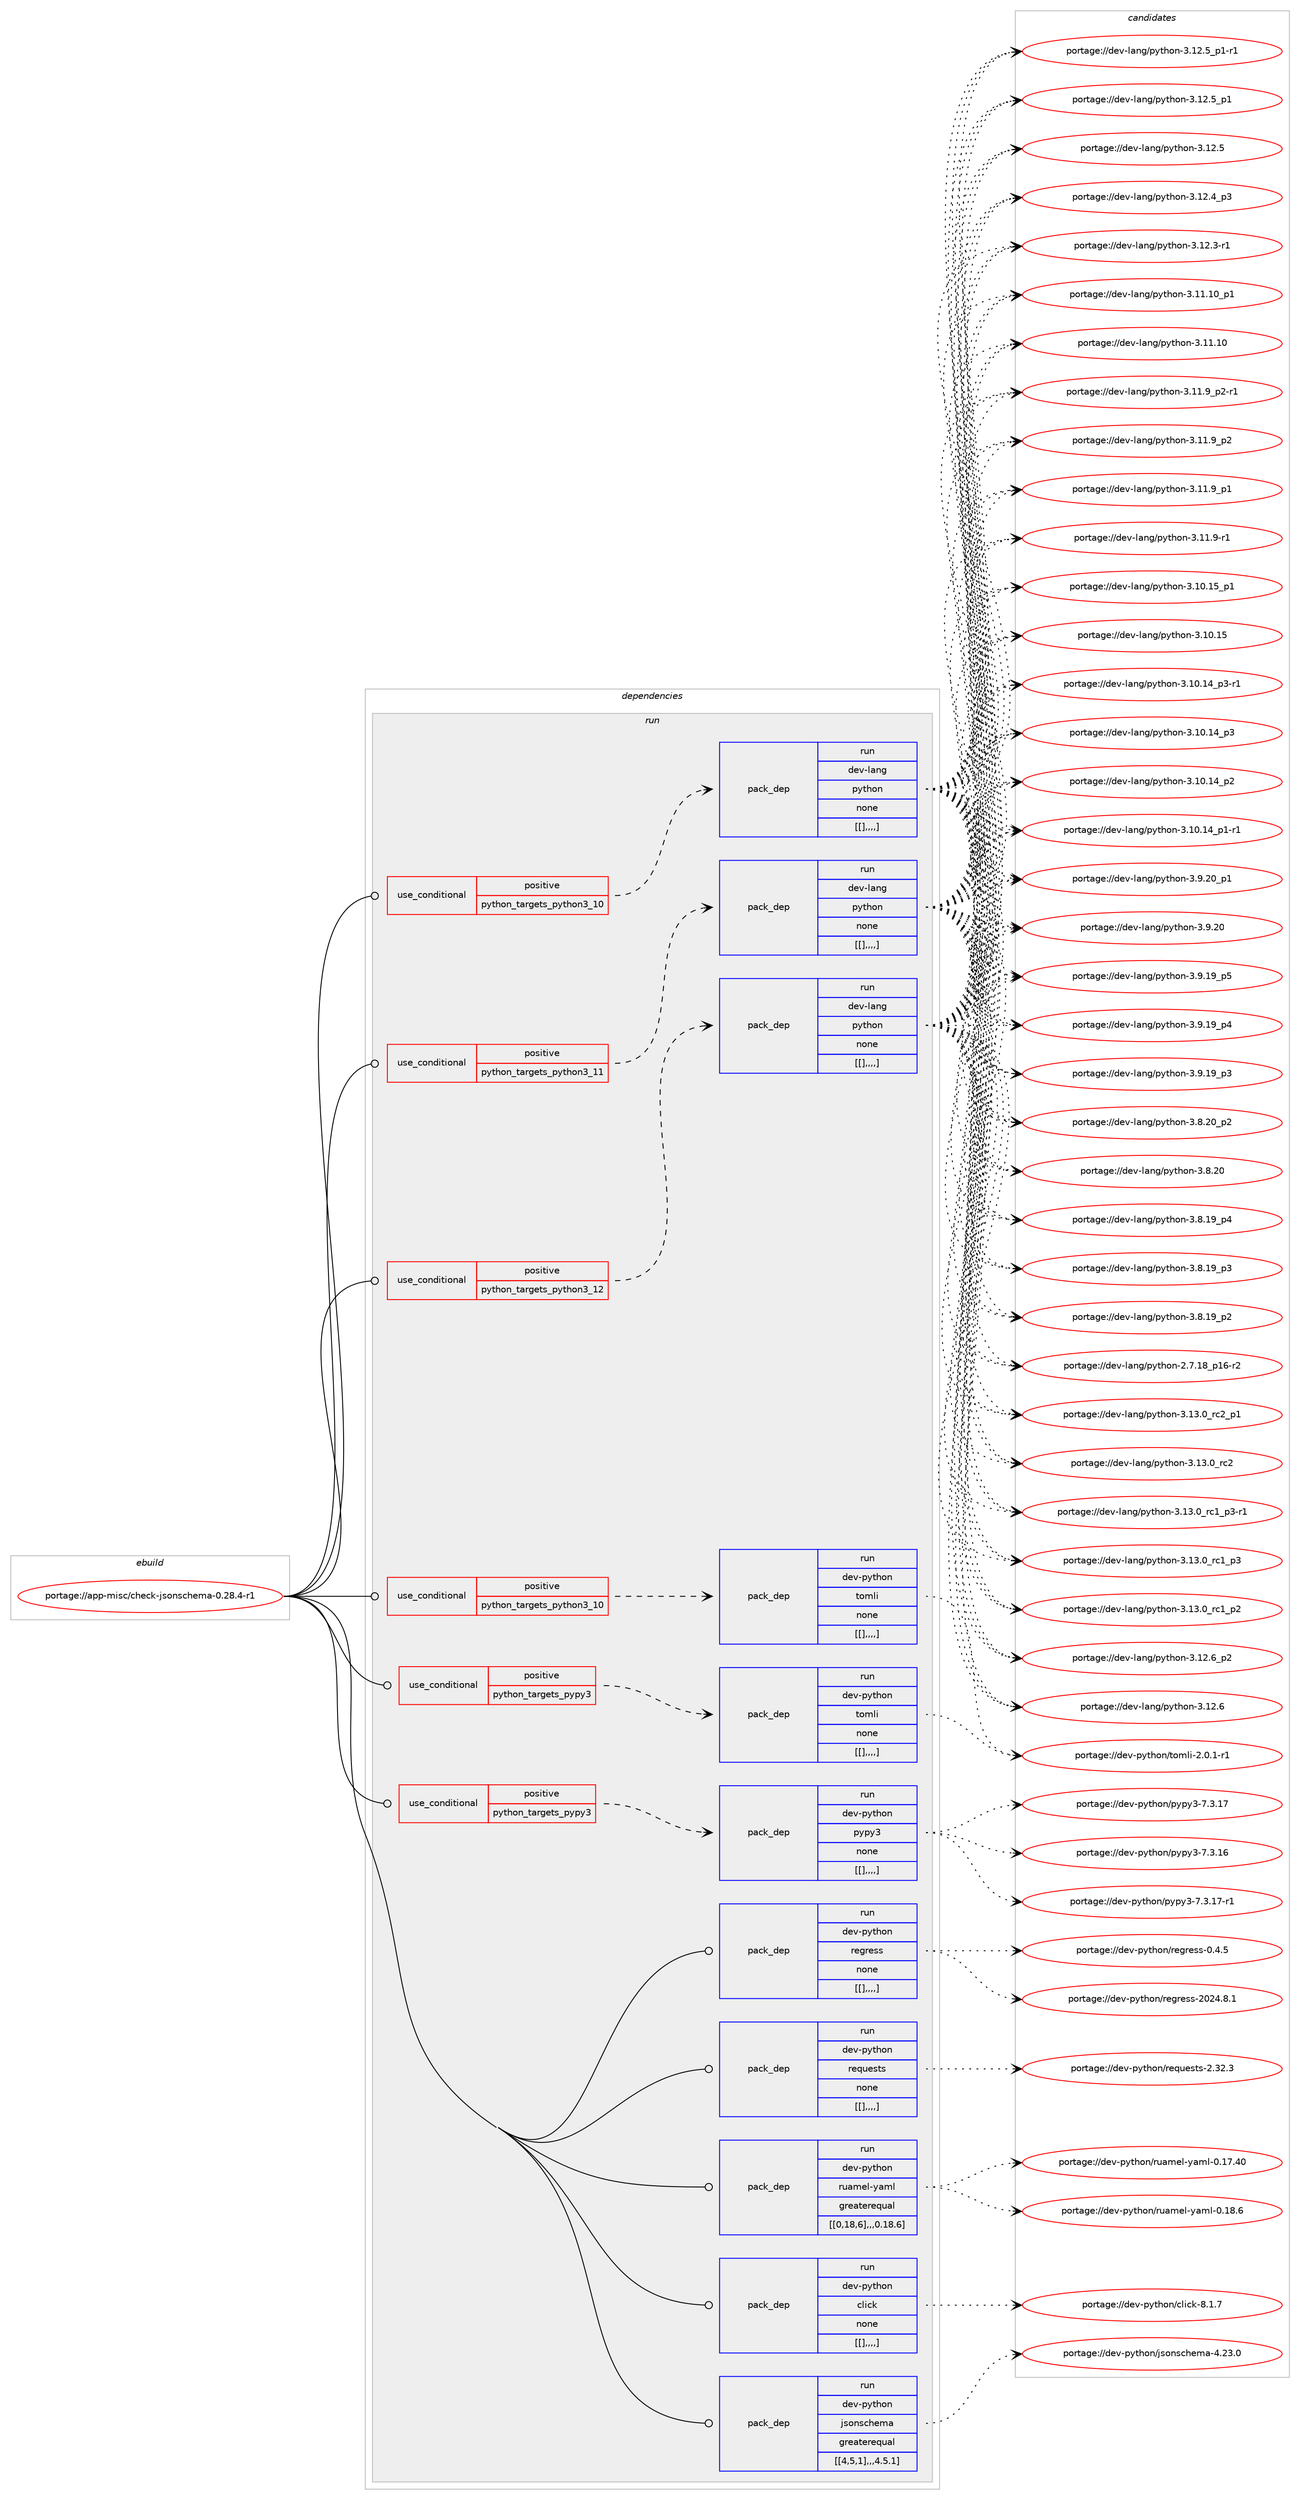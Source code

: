 digraph prolog {

# *************
# Graph options
# *************

newrank=true;
concentrate=true;
compound=true;
graph [rankdir=LR,fontname=Helvetica,fontsize=10,ranksep=1.5];#, ranksep=2.5, nodesep=0.2];
edge  [arrowhead=vee];
node  [fontname=Helvetica,fontsize=10];

# **********
# The ebuild
# **********

subgraph cluster_leftcol {
color=gray;
label=<<i>ebuild</i>>;
id [label="portage://app-misc/check-jsonschema-0.28.4-r1", color=red, width=4, href="../app-misc/check-jsonschema-0.28.4-r1.svg"];
}

# ****************
# The dependencies
# ****************

subgraph cluster_midcol {
color=gray;
label=<<i>dependencies</i>>;
subgraph cluster_compile {
fillcolor="#eeeeee";
style=filled;
label=<<i>compile</i>>;
}
subgraph cluster_compileandrun {
fillcolor="#eeeeee";
style=filled;
label=<<i>compile and run</i>>;
}
subgraph cluster_run {
fillcolor="#eeeeee";
style=filled;
label=<<i>run</i>>;
subgraph cond11997 {
dependency40784 [label=<<TABLE BORDER="0" CELLBORDER="1" CELLSPACING="0" CELLPADDING="4"><TR><TD ROWSPAN="3" CELLPADDING="10">use_conditional</TD></TR><TR><TD>positive</TD></TR><TR><TD>python_targets_pypy3</TD></TR></TABLE>>, shape=none, color=red];
subgraph pack28399 {
dependency40785 [label=<<TABLE BORDER="0" CELLBORDER="1" CELLSPACING="0" CELLPADDING="4" WIDTH="220"><TR><TD ROWSPAN="6" CELLPADDING="30">pack_dep</TD></TR><TR><TD WIDTH="110">run</TD></TR><TR><TD>dev-python</TD></TR><TR><TD>pypy3</TD></TR><TR><TD>none</TD></TR><TR><TD>[[],,,,]</TD></TR></TABLE>>, shape=none, color=blue];
}
dependency40784:e -> dependency40785:w [weight=20,style="dashed",arrowhead="vee"];
}
id:e -> dependency40784:w [weight=20,style="solid",arrowhead="odot"];
subgraph cond11998 {
dependency40786 [label=<<TABLE BORDER="0" CELLBORDER="1" CELLSPACING="0" CELLPADDING="4"><TR><TD ROWSPAN="3" CELLPADDING="10">use_conditional</TD></TR><TR><TD>positive</TD></TR><TR><TD>python_targets_pypy3</TD></TR></TABLE>>, shape=none, color=red];
subgraph pack28400 {
dependency40787 [label=<<TABLE BORDER="0" CELLBORDER="1" CELLSPACING="0" CELLPADDING="4" WIDTH="220"><TR><TD ROWSPAN="6" CELLPADDING="30">pack_dep</TD></TR><TR><TD WIDTH="110">run</TD></TR><TR><TD>dev-python</TD></TR><TR><TD>tomli</TD></TR><TR><TD>none</TD></TR><TR><TD>[[],,,,]</TD></TR></TABLE>>, shape=none, color=blue];
}
dependency40786:e -> dependency40787:w [weight=20,style="dashed",arrowhead="vee"];
}
id:e -> dependency40786:w [weight=20,style="solid",arrowhead="odot"];
subgraph cond11999 {
dependency40788 [label=<<TABLE BORDER="0" CELLBORDER="1" CELLSPACING="0" CELLPADDING="4"><TR><TD ROWSPAN="3" CELLPADDING="10">use_conditional</TD></TR><TR><TD>positive</TD></TR><TR><TD>python_targets_python3_10</TD></TR></TABLE>>, shape=none, color=red];
subgraph pack28401 {
dependency40789 [label=<<TABLE BORDER="0" CELLBORDER="1" CELLSPACING="0" CELLPADDING="4" WIDTH="220"><TR><TD ROWSPAN="6" CELLPADDING="30">pack_dep</TD></TR><TR><TD WIDTH="110">run</TD></TR><TR><TD>dev-lang</TD></TR><TR><TD>python</TD></TR><TR><TD>none</TD></TR><TR><TD>[[],,,,]</TD></TR></TABLE>>, shape=none, color=blue];
}
dependency40788:e -> dependency40789:w [weight=20,style="dashed",arrowhead="vee"];
}
id:e -> dependency40788:w [weight=20,style="solid",arrowhead="odot"];
subgraph cond12000 {
dependency40790 [label=<<TABLE BORDER="0" CELLBORDER="1" CELLSPACING="0" CELLPADDING="4"><TR><TD ROWSPAN="3" CELLPADDING="10">use_conditional</TD></TR><TR><TD>positive</TD></TR><TR><TD>python_targets_python3_10</TD></TR></TABLE>>, shape=none, color=red];
subgraph pack28402 {
dependency40791 [label=<<TABLE BORDER="0" CELLBORDER="1" CELLSPACING="0" CELLPADDING="4" WIDTH="220"><TR><TD ROWSPAN="6" CELLPADDING="30">pack_dep</TD></TR><TR><TD WIDTH="110">run</TD></TR><TR><TD>dev-python</TD></TR><TR><TD>tomli</TD></TR><TR><TD>none</TD></TR><TR><TD>[[],,,,]</TD></TR></TABLE>>, shape=none, color=blue];
}
dependency40790:e -> dependency40791:w [weight=20,style="dashed",arrowhead="vee"];
}
id:e -> dependency40790:w [weight=20,style="solid",arrowhead="odot"];
subgraph cond12001 {
dependency40792 [label=<<TABLE BORDER="0" CELLBORDER="1" CELLSPACING="0" CELLPADDING="4"><TR><TD ROWSPAN="3" CELLPADDING="10">use_conditional</TD></TR><TR><TD>positive</TD></TR><TR><TD>python_targets_python3_11</TD></TR></TABLE>>, shape=none, color=red];
subgraph pack28403 {
dependency40793 [label=<<TABLE BORDER="0" CELLBORDER="1" CELLSPACING="0" CELLPADDING="4" WIDTH="220"><TR><TD ROWSPAN="6" CELLPADDING="30">pack_dep</TD></TR><TR><TD WIDTH="110">run</TD></TR><TR><TD>dev-lang</TD></TR><TR><TD>python</TD></TR><TR><TD>none</TD></TR><TR><TD>[[],,,,]</TD></TR></TABLE>>, shape=none, color=blue];
}
dependency40792:e -> dependency40793:w [weight=20,style="dashed",arrowhead="vee"];
}
id:e -> dependency40792:w [weight=20,style="solid",arrowhead="odot"];
subgraph cond12002 {
dependency40794 [label=<<TABLE BORDER="0" CELLBORDER="1" CELLSPACING="0" CELLPADDING="4"><TR><TD ROWSPAN="3" CELLPADDING="10">use_conditional</TD></TR><TR><TD>positive</TD></TR><TR><TD>python_targets_python3_12</TD></TR></TABLE>>, shape=none, color=red];
subgraph pack28404 {
dependency40795 [label=<<TABLE BORDER="0" CELLBORDER="1" CELLSPACING="0" CELLPADDING="4" WIDTH="220"><TR><TD ROWSPAN="6" CELLPADDING="30">pack_dep</TD></TR><TR><TD WIDTH="110">run</TD></TR><TR><TD>dev-lang</TD></TR><TR><TD>python</TD></TR><TR><TD>none</TD></TR><TR><TD>[[],,,,]</TD></TR></TABLE>>, shape=none, color=blue];
}
dependency40794:e -> dependency40795:w [weight=20,style="dashed",arrowhead="vee"];
}
id:e -> dependency40794:w [weight=20,style="solid",arrowhead="odot"];
subgraph pack28405 {
dependency40796 [label=<<TABLE BORDER="0" CELLBORDER="1" CELLSPACING="0" CELLPADDING="4" WIDTH="220"><TR><TD ROWSPAN="6" CELLPADDING="30">pack_dep</TD></TR><TR><TD WIDTH="110">run</TD></TR><TR><TD>dev-python</TD></TR><TR><TD>click</TD></TR><TR><TD>none</TD></TR><TR><TD>[[],,,,]</TD></TR></TABLE>>, shape=none, color=blue];
}
id:e -> dependency40796:w [weight=20,style="solid",arrowhead="odot"];
subgraph pack28406 {
dependency40797 [label=<<TABLE BORDER="0" CELLBORDER="1" CELLSPACING="0" CELLPADDING="4" WIDTH="220"><TR><TD ROWSPAN="6" CELLPADDING="30">pack_dep</TD></TR><TR><TD WIDTH="110">run</TD></TR><TR><TD>dev-python</TD></TR><TR><TD>jsonschema</TD></TR><TR><TD>greaterequal</TD></TR><TR><TD>[[4,5,1],,,4.5.1]</TD></TR></TABLE>>, shape=none, color=blue];
}
id:e -> dependency40797:w [weight=20,style="solid",arrowhead="odot"];
subgraph pack28407 {
dependency40798 [label=<<TABLE BORDER="0" CELLBORDER="1" CELLSPACING="0" CELLPADDING="4" WIDTH="220"><TR><TD ROWSPAN="6" CELLPADDING="30">pack_dep</TD></TR><TR><TD WIDTH="110">run</TD></TR><TR><TD>dev-python</TD></TR><TR><TD>regress</TD></TR><TR><TD>none</TD></TR><TR><TD>[[],,,,]</TD></TR></TABLE>>, shape=none, color=blue];
}
id:e -> dependency40798:w [weight=20,style="solid",arrowhead="odot"];
subgraph pack28408 {
dependency40799 [label=<<TABLE BORDER="0" CELLBORDER="1" CELLSPACING="0" CELLPADDING="4" WIDTH="220"><TR><TD ROWSPAN="6" CELLPADDING="30">pack_dep</TD></TR><TR><TD WIDTH="110">run</TD></TR><TR><TD>dev-python</TD></TR><TR><TD>requests</TD></TR><TR><TD>none</TD></TR><TR><TD>[[],,,,]</TD></TR></TABLE>>, shape=none, color=blue];
}
id:e -> dependency40799:w [weight=20,style="solid",arrowhead="odot"];
subgraph pack28409 {
dependency40800 [label=<<TABLE BORDER="0" CELLBORDER="1" CELLSPACING="0" CELLPADDING="4" WIDTH="220"><TR><TD ROWSPAN="6" CELLPADDING="30">pack_dep</TD></TR><TR><TD WIDTH="110">run</TD></TR><TR><TD>dev-python</TD></TR><TR><TD>ruamel-yaml</TD></TR><TR><TD>greaterequal</TD></TR><TR><TD>[[0,18,6],,,0.18.6]</TD></TR></TABLE>>, shape=none, color=blue];
}
id:e -> dependency40800:w [weight=20,style="solid",arrowhead="odot"];
}
}

# **************
# The candidates
# **************

subgraph cluster_choices {
rank=same;
color=gray;
label=<<i>candidates</i>>;

subgraph choice28399 {
color=black;
nodesep=1;
choice100101118451121211161041111104711212111212151455546514649554511449 [label="portage://dev-python/pypy3-7.3.17-r1", color=red, width=4,href="../dev-python/pypy3-7.3.17-r1.svg"];
choice10010111845112121116104111110471121211121215145554651464955 [label="portage://dev-python/pypy3-7.3.17", color=red, width=4,href="../dev-python/pypy3-7.3.17.svg"];
choice10010111845112121116104111110471121211121215145554651464954 [label="portage://dev-python/pypy3-7.3.16", color=red, width=4,href="../dev-python/pypy3-7.3.16.svg"];
dependency40785:e -> choice100101118451121211161041111104711212111212151455546514649554511449:w [style=dotted,weight="100"];
dependency40785:e -> choice10010111845112121116104111110471121211121215145554651464955:w [style=dotted,weight="100"];
dependency40785:e -> choice10010111845112121116104111110471121211121215145554651464954:w [style=dotted,weight="100"];
}
subgraph choice28400 {
color=black;
nodesep=1;
choice10010111845112121116104111110471161111091081054550464846494511449 [label="portage://dev-python/tomli-2.0.1-r1", color=red, width=4,href="../dev-python/tomli-2.0.1-r1.svg"];
dependency40787:e -> choice10010111845112121116104111110471161111091081054550464846494511449:w [style=dotted,weight="100"];
}
subgraph choice28401 {
color=black;
nodesep=1;
choice100101118451089711010347112121116104111110455146495146489511499509511249 [label="portage://dev-lang/python-3.13.0_rc2_p1", color=red, width=4,href="../dev-lang/python-3.13.0_rc2_p1.svg"];
choice10010111845108971101034711212111610411111045514649514648951149950 [label="portage://dev-lang/python-3.13.0_rc2", color=red, width=4,href="../dev-lang/python-3.13.0_rc2.svg"];
choice1001011184510897110103471121211161041111104551464951464895114994995112514511449 [label="portage://dev-lang/python-3.13.0_rc1_p3-r1", color=red, width=4,href="../dev-lang/python-3.13.0_rc1_p3-r1.svg"];
choice100101118451089711010347112121116104111110455146495146489511499499511251 [label="portage://dev-lang/python-3.13.0_rc1_p3", color=red, width=4,href="../dev-lang/python-3.13.0_rc1_p3.svg"];
choice100101118451089711010347112121116104111110455146495146489511499499511250 [label="portage://dev-lang/python-3.13.0_rc1_p2", color=red, width=4,href="../dev-lang/python-3.13.0_rc1_p2.svg"];
choice100101118451089711010347112121116104111110455146495046549511250 [label="portage://dev-lang/python-3.12.6_p2", color=red, width=4,href="../dev-lang/python-3.12.6_p2.svg"];
choice10010111845108971101034711212111610411111045514649504654 [label="portage://dev-lang/python-3.12.6", color=red, width=4,href="../dev-lang/python-3.12.6.svg"];
choice1001011184510897110103471121211161041111104551464950465395112494511449 [label="portage://dev-lang/python-3.12.5_p1-r1", color=red, width=4,href="../dev-lang/python-3.12.5_p1-r1.svg"];
choice100101118451089711010347112121116104111110455146495046539511249 [label="portage://dev-lang/python-3.12.5_p1", color=red, width=4,href="../dev-lang/python-3.12.5_p1.svg"];
choice10010111845108971101034711212111610411111045514649504653 [label="portage://dev-lang/python-3.12.5", color=red, width=4,href="../dev-lang/python-3.12.5.svg"];
choice100101118451089711010347112121116104111110455146495046529511251 [label="portage://dev-lang/python-3.12.4_p3", color=red, width=4,href="../dev-lang/python-3.12.4_p3.svg"];
choice100101118451089711010347112121116104111110455146495046514511449 [label="portage://dev-lang/python-3.12.3-r1", color=red, width=4,href="../dev-lang/python-3.12.3-r1.svg"];
choice10010111845108971101034711212111610411111045514649494649489511249 [label="portage://dev-lang/python-3.11.10_p1", color=red, width=4,href="../dev-lang/python-3.11.10_p1.svg"];
choice1001011184510897110103471121211161041111104551464949464948 [label="portage://dev-lang/python-3.11.10", color=red, width=4,href="../dev-lang/python-3.11.10.svg"];
choice1001011184510897110103471121211161041111104551464949465795112504511449 [label="portage://dev-lang/python-3.11.9_p2-r1", color=red, width=4,href="../dev-lang/python-3.11.9_p2-r1.svg"];
choice100101118451089711010347112121116104111110455146494946579511250 [label="portage://dev-lang/python-3.11.9_p2", color=red, width=4,href="../dev-lang/python-3.11.9_p2.svg"];
choice100101118451089711010347112121116104111110455146494946579511249 [label="portage://dev-lang/python-3.11.9_p1", color=red, width=4,href="../dev-lang/python-3.11.9_p1.svg"];
choice100101118451089711010347112121116104111110455146494946574511449 [label="portage://dev-lang/python-3.11.9-r1", color=red, width=4,href="../dev-lang/python-3.11.9-r1.svg"];
choice10010111845108971101034711212111610411111045514649484649539511249 [label="portage://dev-lang/python-3.10.15_p1", color=red, width=4,href="../dev-lang/python-3.10.15_p1.svg"];
choice1001011184510897110103471121211161041111104551464948464953 [label="portage://dev-lang/python-3.10.15", color=red, width=4,href="../dev-lang/python-3.10.15.svg"];
choice100101118451089711010347112121116104111110455146494846495295112514511449 [label="portage://dev-lang/python-3.10.14_p3-r1", color=red, width=4,href="../dev-lang/python-3.10.14_p3-r1.svg"];
choice10010111845108971101034711212111610411111045514649484649529511251 [label="portage://dev-lang/python-3.10.14_p3", color=red, width=4,href="../dev-lang/python-3.10.14_p3.svg"];
choice10010111845108971101034711212111610411111045514649484649529511250 [label="portage://dev-lang/python-3.10.14_p2", color=red, width=4,href="../dev-lang/python-3.10.14_p2.svg"];
choice100101118451089711010347112121116104111110455146494846495295112494511449 [label="portage://dev-lang/python-3.10.14_p1-r1", color=red, width=4,href="../dev-lang/python-3.10.14_p1-r1.svg"];
choice100101118451089711010347112121116104111110455146574650489511249 [label="portage://dev-lang/python-3.9.20_p1", color=red, width=4,href="../dev-lang/python-3.9.20_p1.svg"];
choice10010111845108971101034711212111610411111045514657465048 [label="portage://dev-lang/python-3.9.20", color=red, width=4,href="../dev-lang/python-3.9.20.svg"];
choice100101118451089711010347112121116104111110455146574649579511253 [label="portage://dev-lang/python-3.9.19_p5", color=red, width=4,href="../dev-lang/python-3.9.19_p5.svg"];
choice100101118451089711010347112121116104111110455146574649579511252 [label="portage://dev-lang/python-3.9.19_p4", color=red, width=4,href="../dev-lang/python-3.9.19_p4.svg"];
choice100101118451089711010347112121116104111110455146574649579511251 [label="portage://dev-lang/python-3.9.19_p3", color=red, width=4,href="../dev-lang/python-3.9.19_p3.svg"];
choice100101118451089711010347112121116104111110455146564650489511250 [label="portage://dev-lang/python-3.8.20_p2", color=red, width=4,href="../dev-lang/python-3.8.20_p2.svg"];
choice10010111845108971101034711212111610411111045514656465048 [label="portage://dev-lang/python-3.8.20", color=red, width=4,href="../dev-lang/python-3.8.20.svg"];
choice100101118451089711010347112121116104111110455146564649579511252 [label="portage://dev-lang/python-3.8.19_p4", color=red, width=4,href="../dev-lang/python-3.8.19_p4.svg"];
choice100101118451089711010347112121116104111110455146564649579511251 [label="portage://dev-lang/python-3.8.19_p3", color=red, width=4,href="../dev-lang/python-3.8.19_p3.svg"];
choice100101118451089711010347112121116104111110455146564649579511250 [label="portage://dev-lang/python-3.8.19_p2", color=red, width=4,href="../dev-lang/python-3.8.19_p2.svg"];
choice100101118451089711010347112121116104111110455046554649569511249544511450 [label="portage://dev-lang/python-2.7.18_p16-r2", color=red, width=4,href="../dev-lang/python-2.7.18_p16-r2.svg"];
dependency40789:e -> choice100101118451089711010347112121116104111110455146495146489511499509511249:w [style=dotted,weight="100"];
dependency40789:e -> choice10010111845108971101034711212111610411111045514649514648951149950:w [style=dotted,weight="100"];
dependency40789:e -> choice1001011184510897110103471121211161041111104551464951464895114994995112514511449:w [style=dotted,weight="100"];
dependency40789:e -> choice100101118451089711010347112121116104111110455146495146489511499499511251:w [style=dotted,weight="100"];
dependency40789:e -> choice100101118451089711010347112121116104111110455146495146489511499499511250:w [style=dotted,weight="100"];
dependency40789:e -> choice100101118451089711010347112121116104111110455146495046549511250:w [style=dotted,weight="100"];
dependency40789:e -> choice10010111845108971101034711212111610411111045514649504654:w [style=dotted,weight="100"];
dependency40789:e -> choice1001011184510897110103471121211161041111104551464950465395112494511449:w [style=dotted,weight="100"];
dependency40789:e -> choice100101118451089711010347112121116104111110455146495046539511249:w [style=dotted,weight="100"];
dependency40789:e -> choice10010111845108971101034711212111610411111045514649504653:w [style=dotted,weight="100"];
dependency40789:e -> choice100101118451089711010347112121116104111110455146495046529511251:w [style=dotted,weight="100"];
dependency40789:e -> choice100101118451089711010347112121116104111110455146495046514511449:w [style=dotted,weight="100"];
dependency40789:e -> choice10010111845108971101034711212111610411111045514649494649489511249:w [style=dotted,weight="100"];
dependency40789:e -> choice1001011184510897110103471121211161041111104551464949464948:w [style=dotted,weight="100"];
dependency40789:e -> choice1001011184510897110103471121211161041111104551464949465795112504511449:w [style=dotted,weight="100"];
dependency40789:e -> choice100101118451089711010347112121116104111110455146494946579511250:w [style=dotted,weight="100"];
dependency40789:e -> choice100101118451089711010347112121116104111110455146494946579511249:w [style=dotted,weight="100"];
dependency40789:e -> choice100101118451089711010347112121116104111110455146494946574511449:w [style=dotted,weight="100"];
dependency40789:e -> choice10010111845108971101034711212111610411111045514649484649539511249:w [style=dotted,weight="100"];
dependency40789:e -> choice1001011184510897110103471121211161041111104551464948464953:w [style=dotted,weight="100"];
dependency40789:e -> choice100101118451089711010347112121116104111110455146494846495295112514511449:w [style=dotted,weight="100"];
dependency40789:e -> choice10010111845108971101034711212111610411111045514649484649529511251:w [style=dotted,weight="100"];
dependency40789:e -> choice10010111845108971101034711212111610411111045514649484649529511250:w [style=dotted,weight="100"];
dependency40789:e -> choice100101118451089711010347112121116104111110455146494846495295112494511449:w [style=dotted,weight="100"];
dependency40789:e -> choice100101118451089711010347112121116104111110455146574650489511249:w [style=dotted,weight="100"];
dependency40789:e -> choice10010111845108971101034711212111610411111045514657465048:w [style=dotted,weight="100"];
dependency40789:e -> choice100101118451089711010347112121116104111110455146574649579511253:w [style=dotted,weight="100"];
dependency40789:e -> choice100101118451089711010347112121116104111110455146574649579511252:w [style=dotted,weight="100"];
dependency40789:e -> choice100101118451089711010347112121116104111110455146574649579511251:w [style=dotted,weight="100"];
dependency40789:e -> choice100101118451089711010347112121116104111110455146564650489511250:w [style=dotted,weight="100"];
dependency40789:e -> choice10010111845108971101034711212111610411111045514656465048:w [style=dotted,weight="100"];
dependency40789:e -> choice100101118451089711010347112121116104111110455146564649579511252:w [style=dotted,weight="100"];
dependency40789:e -> choice100101118451089711010347112121116104111110455146564649579511251:w [style=dotted,weight="100"];
dependency40789:e -> choice100101118451089711010347112121116104111110455146564649579511250:w [style=dotted,weight="100"];
dependency40789:e -> choice100101118451089711010347112121116104111110455046554649569511249544511450:w [style=dotted,weight="100"];
}
subgraph choice28402 {
color=black;
nodesep=1;
choice10010111845112121116104111110471161111091081054550464846494511449 [label="portage://dev-python/tomli-2.0.1-r1", color=red, width=4,href="../dev-python/tomli-2.0.1-r1.svg"];
dependency40791:e -> choice10010111845112121116104111110471161111091081054550464846494511449:w [style=dotted,weight="100"];
}
subgraph choice28403 {
color=black;
nodesep=1;
choice100101118451089711010347112121116104111110455146495146489511499509511249 [label="portage://dev-lang/python-3.13.0_rc2_p1", color=red, width=4,href="../dev-lang/python-3.13.0_rc2_p1.svg"];
choice10010111845108971101034711212111610411111045514649514648951149950 [label="portage://dev-lang/python-3.13.0_rc2", color=red, width=4,href="../dev-lang/python-3.13.0_rc2.svg"];
choice1001011184510897110103471121211161041111104551464951464895114994995112514511449 [label="portage://dev-lang/python-3.13.0_rc1_p3-r1", color=red, width=4,href="../dev-lang/python-3.13.0_rc1_p3-r1.svg"];
choice100101118451089711010347112121116104111110455146495146489511499499511251 [label="portage://dev-lang/python-3.13.0_rc1_p3", color=red, width=4,href="../dev-lang/python-3.13.0_rc1_p3.svg"];
choice100101118451089711010347112121116104111110455146495146489511499499511250 [label="portage://dev-lang/python-3.13.0_rc1_p2", color=red, width=4,href="../dev-lang/python-3.13.0_rc1_p2.svg"];
choice100101118451089711010347112121116104111110455146495046549511250 [label="portage://dev-lang/python-3.12.6_p2", color=red, width=4,href="../dev-lang/python-3.12.6_p2.svg"];
choice10010111845108971101034711212111610411111045514649504654 [label="portage://dev-lang/python-3.12.6", color=red, width=4,href="../dev-lang/python-3.12.6.svg"];
choice1001011184510897110103471121211161041111104551464950465395112494511449 [label="portage://dev-lang/python-3.12.5_p1-r1", color=red, width=4,href="../dev-lang/python-3.12.5_p1-r1.svg"];
choice100101118451089711010347112121116104111110455146495046539511249 [label="portage://dev-lang/python-3.12.5_p1", color=red, width=4,href="../dev-lang/python-3.12.5_p1.svg"];
choice10010111845108971101034711212111610411111045514649504653 [label="portage://dev-lang/python-3.12.5", color=red, width=4,href="../dev-lang/python-3.12.5.svg"];
choice100101118451089711010347112121116104111110455146495046529511251 [label="portage://dev-lang/python-3.12.4_p3", color=red, width=4,href="../dev-lang/python-3.12.4_p3.svg"];
choice100101118451089711010347112121116104111110455146495046514511449 [label="portage://dev-lang/python-3.12.3-r1", color=red, width=4,href="../dev-lang/python-3.12.3-r1.svg"];
choice10010111845108971101034711212111610411111045514649494649489511249 [label="portage://dev-lang/python-3.11.10_p1", color=red, width=4,href="../dev-lang/python-3.11.10_p1.svg"];
choice1001011184510897110103471121211161041111104551464949464948 [label="portage://dev-lang/python-3.11.10", color=red, width=4,href="../dev-lang/python-3.11.10.svg"];
choice1001011184510897110103471121211161041111104551464949465795112504511449 [label="portage://dev-lang/python-3.11.9_p2-r1", color=red, width=4,href="../dev-lang/python-3.11.9_p2-r1.svg"];
choice100101118451089711010347112121116104111110455146494946579511250 [label="portage://dev-lang/python-3.11.9_p2", color=red, width=4,href="../dev-lang/python-3.11.9_p2.svg"];
choice100101118451089711010347112121116104111110455146494946579511249 [label="portage://dev-lang/python-3.11.9_p1", color=red, width=4,href="../dev-lang/python-3.11.9_p1.svg"];
choice100101118451089711010347112121116104111110455146494946574511449 [label="portage://dev-lang/python-3.11.9-r1", color=red, width=4,href="../dev-lang/python-3.11.9-r1.svg"];
choice10010111845108971101034711212111610411111045514649484649539511249 [label="portage://dev-lang/python-3.10.15_p1", color=red, width=4,href="../dev-lang/python-3.10.15_p1.svg"];
choice1001011184510897110103471121211161041111104551464948464953 [label="portage://dev-lang/python-3.10.15", color=red, width=4,href="../dev-lang/python-3.10.15.svg"];
choice100101118451089711010347112121116104111110455146494846495295112514511449 [label="portage://dev-lang/python-3.10.14_p3-r1", color=red, width=4,href="../dev-lang/python-3.10.14_p3-r1.svg"];
choice10010111845108971101034711212111610411111045514649484649529511251 [label="portage://dev-lang/python-3.10.14_p3", color=red, width=4,href="../dev-lang/python-3.10.14_p3.svg"];
choice10010111845108971101034711212111610411111045514649484649529511250 [label="portage://dev-lang/python-3.10.14_p2", color=red, width=4,href="../dev-lang/python-3.10.14_p2.svg"];
choice100101118451089711010347112121116104111110455146494846495295112494511449 [label="portage://dev-lang/python-3.10.14_p1-r1", color=red, width=4,href="../dev-lang/python-3.10.14_p1-r1.svg"];
choice100101118451089711010347112121116104111110455146574650489511249 [label="portage://dev-lang/python-3.9.20_p1", color=red, width=4,href="../dev-lang/python-3.9.20_p1.svg"];
choice10010111845108971101034711212111610411111045514657465048 [label="portage://dev-lang/python-3.9.20", color=red, width=4,href="../dev-lang/python-3.9.20.svg"];
choice100101118451089711010347112121116104111110455146574649579511253 [label="portage://dev-lang/python-3.9.19_p5", color=red, width=4,href="../dev-lang/python-3.9.19_p5.svg"];
choice100101118451089711010347112121116104111110455146574649579511252 [label="portage://dev-lang/python-3.9.19_p4", color=red, width=4,href="../dev-lang/python-3.9.19_p4.svg"];
choice100101118451089711010347112121116104111110455146574649579511251 [label="portage://dev-lang/python-3.9.19_p3", color=red, width=4,href="../dev-lang/python-3.9.19_p3.svg"];
choice100101118451089711010347112121116104111110455146564650489511250 [label="portage://dev-lang/python-3.8.20_p2", color=red, width=4,href="../dev-lang/python-3.8.20_p2.svg"];
choice10010111845108971101034711212111610411111045514656465048 [label="portage://dev-lang/python-3.8.20", color=red, width=4,href="../dev-lang/python-3.8.20.svg"];
choice100101118451089711010347112121116104111110455146564649579511252 [label="portage://dev-lang/python-3.8.19_p4", color=red, width=4,href="../dev-lang/python-3.8.19_p4.svg"];
choice100101118451089711010347112121116104111110455146564649579511251 [label="portage://dev-lang/python-3.8.19_p3", color=red, width=4,href="../dev-lang/python-3.8.19_p3.svg"];
choice100101118451089711010347112121116104111110455146564649579511250 [label="portage://dev-lang/python-3.8.19_p2", color=red, width=4,href="../dev-lang/python-3.8.19_p2.svg"];
choice100101118451089711010347112121116104111110455046554649569511249544511450 [label="portage://dev-lang/python-2.7.18_p16-r2", color=red, width=4,href="../dev-lang/python-2.7.18_p16-r2.svg"];
dependency40793:e -> choice100101118451089711010347112121116104111110455146495146489511499509511249:w [style=dotted,weight="100"];
dependency40793:e -> choice10010111845108971101034711212111610411111045514649514648951149950:w [style=dotted,weight="100"];
dependency40793:e -> choice1001011184510897110103471121211161041111104551464951464895114994995112514511449:w [style=dotted,weight="100"];
dependency40793:e -> choice100101118451089711010347112121116104111110455146495146489511499499511251:w [style=dotted,weight="100"];
dependency40793:e -> choice100101118451089711010347112121116104111110455146495146489511499499511250:w [style=dotted,weight="100"];
dependency40793:e -> choice100101118451089711010347112121116104111110455146495046549511250:w [style=dotted,weight="100"];
dependency40793:e -> choice10010111845108971101034711212111610411111045514649504654:w [style=dotted,weight="100"];
dependency40793:e -> choice1001011184510897110103471121211161041111104551464950465395112494511449:w [style=dotted,weight="100"];
dependency40793:e -> choice100101118451089711010347112121116104111110455146495046539511249:w [style=dotted,weight="100"];
dependency40793:e -> choice10010111845108971101034711212111610411111045514649504653:w [style=dotted,weight="100"];
dependency40793:e -> choice100101118451089711010347112121116104111110455146495046529511251:w [style=dotted,weight="100"];
dependency40793:e -> choice100101118451089711010347112121116104111110455146495046514511449:w [style=dotted,weight="100"];
dependency40793:e -> choice10010111845108971101034711212111610411111045514649494649489511249:w [style=dotted,weight="100"];
dependency40793:e -> choice1001011184510897110103471121211161041111104551464949464948:w [style=dotted,weight="100"];
dependency40793:e -> choice1001011184510897110103471121211161041111104551464949465795112504511449:w [style=dotted,weight="100"];
dependency40793:e -> choice100101118451089711010347112121116104111110455146494946579511250:w [style=dotted,weight="100"];
dependency40793:e -> choice100101118451089711010347112121116104111110455146494946579511249:w [style=dotted,weight="100"];
dependency40793:e -> choice100101118451089711010347112121116104111110455146494946574511449:w [style=dotted,weight="100"];
dependency40793:e -> choice10010111845108971101034711212111610411111045514649484649539511249:w [style=dotted,weight="100"];
dependency40793:e -> choice1001011184510897110103471121211161041111104551464948464953:w [style=dotted,weight="100"];
dependency40793:e -> choice100101118451089711010347112121116104111110455146494846495295112514511449:w [style=dotted,weight="100"];
dependency40793:e -> choice10010111845108971101034711212111610411111045514649484649529511251:w [style=dotted,weight="100"];
dependency40793:e -> choice10010111845108971101034711212111610411111045514649484649529511250:w [style=dotted,weight="100"];
dependency40793:e -> choice100101118451089711010347112121116104111110455146494846495295112494511449:w [style=dotted,weight="100"];
dependency40793:e -> choice100101118451089711010347112121116104111110455146574650489511249:w [style=dotted,weight="100"];
dependency40793:e -> choice10010111845108971101034711212111610411111045514657465048:w [style=dotted,weight="100"];
dependency40793:e -> choice100101118451089711010347112121116104111110455146574649579511253:w [style=dotted,weight="100"];
dependency40793:e -> choice100101118451089711010347112121116104111110455146574649579511252:w [style=dotted,weight="100"];
dependency40793:e -> choice100101118451089711010347112121116104111110455146574649579511251:w [style=dotted,weight="100"];
dependency40793:e -> choice100101118451089711010347112121116104111110455146564650489511250:w [style=dotted,weight="100"];
dependency40793:e -> choice10010111845108971101034711212111610411111045514656465048:w [style=dotted,weight="100"];
dependency40793:e -> choice100101118451089711010347112121116104111110455146564649579511252:w [style=dotted,weight="100"];
dependency40793:e -> choice100101118451089711010347112121116104111110455146564649579511251:w [style=dotted,weight="100"];
dependency40793:e -> choice100101118451089711010347112121116104111110455146564649579511250:w [style=dotted,weight="100"];
dependency40793:e -> choice100101118451089711010347112121116104111110455046554649569511249544511450:w [style=dotted,weight="100"];
}
subgraph choice28404 {
color=black;
nodesep=1;
choice100101118451089711010347112121116104111110455146495146489511499509511249 [label="portage://dev-lang/python-3.13.0_rc2_p1", color=red, width=4,href="../dev-lang/python-3.13.0_rc2_p1.svg"];
choice10010111845108971101034711212111610411111045514649514648951149950 [label="portage://dev-lang/python-3.13.0_rc2", color=red, width=4,href="../dev-lang/python-3.13.0_rc2.svg"];
choice1001011184510897110103471121211161041111104551464951464895114994995112514511449 [label="portage://dev-lang/python-3.13.0_rc1_p3-r1", color=red, width=4,href="../dev-lang/python-3.13.0_rc1_p3-r1.svg"];
choice100101118451089711010347112121116104111110455146495146489511499499511251 [label="portage://dev-lang/python-3.13.0_rc1_p3", color=red, width=4,href="../dev-lang/python-3.13.0_rc1_p3.svg"];
choice100101118451089711010347112121116104111110455146495146489511499499511250 [label="portage://dev-lang/python-3.13.0_rc1_p2", color=red, width=4,href="../dev-lang/python-3.13.0_rc1_p2.svg"];
choice100101118451089711010347112121116104111110455146495046549511250 [label="portage://dev-lang/python-3.12.6_p2", color=red, width=4,href="../dev-lang/python-3.12.6_p2.svg"];
choice10010111845108971101034711212111610411111045514649504654 [label="portage://dev-lang/python-3.12.6", color=red, width=4,href="../dev-lang/python-3.12.6.svg"];
choice1001011184510897110103471121211161041111104551464950465395112494511449 [label="portage://dev-lang/python-3.12.5_p1-r1", color=red, width=4,href="../dev-lang/python-3.12.5_p1-r1.svg"];
choice100101118451089711010347112121116104111110455146495046539511249 [label="portage://dev-lang/python-3.12.5_p1", color=red, width=4,href="../dev-lang/python-3.12.5_p1.svg"];
choice10010111845108971101034711212111610411111045514649504653 [label="portage://dev-lang/python-3.12.5", color=red, width=4,href="../dev-lang/python-3.12.5.svg"];
choice100101118451089711010347112121116104111110455146495046529511251 [label="portage://dev-lang/python-3.12.4_p3", color=red, width=4,href="../dev-lang/python-3.12.4_p3.svg"];
choice100101118451089711010347112121116104111110455146495046514511449 [label="portage://dev-lang/python-3.12.3-r1", color=red, width=4,href="../dev-lang/python-3.12.3-r1.svg"];
choice10010111845108971101034711212111610411111045514649494649489511249 [label="portage://dev-lang/python-3.11.10_p1", color=red, width=4,href="../dev-lang/python-3.11.10_p1.svg"];
choice1001011184510897110103471121211161041111104551464949464948 [label="portage://dev-lang/python-3.11.10", color=red, width=4,href="../dev-lang/python-3.11.10.svg"];
choice1001011184510897110103471121211161041111104551464949465795112504511449 [label="portage://dev-lang/python-3.11.9_p2-r1", color=red, width=4,href="../dev-lang/python-3.11.9_p2-r1.svg"];
choice100101118451089711010347112121116104111110455146494946579511250 [label="portage://dev-lang/python-3.11.9_p2", color=red, width=4,href="../dev-lang/python-3.11.9_p2.svg"];
choice100101118451089711010347112121116104111110455146494946579511249 [label="portage://dev-lang/python-3.11.9_p1", color=red, width=4,href="../dev-lang/python-3.11.9_p1.svg"];
choice100101118451089711010347112121116104111110455146494946574511449 [label="portage://dev-lang/python-3.11.9-r1", color=red, width=4,href="../dev-lang/python-3.11.9-r1.svg"];
choice10010111845108971101034711212111610411111045514649484649539511249 [label="portage://dev-lang/python-3.10.15_p1", color=red, width=4,href="../dev-lang/python-3.10.15_p1.svg"];
choice1001011184510897110103471121211161041111104551464948464953 [label="portage://dev-lang/python-3.10.15", color=red, width=4,href="../dev-lang/python-3.10.15.svg"];
choice100101118451089711010347112121116104111110455146494846495295112514511449 [label="portage://dev-lang/python-3.10.14_p3-r1", color=red, width=4,href="../dev-lang/python-3.10.14_p3-r1.svg"];
choice10010111845108971101034711212111610411111045514649484649529511251 [label="portage://dev-lang/python-3.10.14_p3", color=red, width=4,href="../dev-lang/python-3.10.14_p3.svg"];
choice10010111845108971101034711212111610411111045514649484649529511250 [label="portage://dev-lang/python-3.10.14_p2", color=red, width=4,href="../dev-lang/python-3.10.14_p2.svg"];
choice100101118451089711010347112121116104111110455146494846495295112494511449 [label="portage://dev-lang/python-3.10.14_p1-r1", color=red, width=4,href="../dev-lang/python-3.10.14_p1-r1.svg"];
choice100101118451089711010347112121116104111110455146574650489511249 [label="portage://dev-lang/python-3.9.20_p1", color=red, width=4,href="../dev-lang/python-3.9.20_p1.svg"];
choice10010111845108971101034711212111610411111045514657465048 [label="portage://dev-lang/python-3.9.20", color=red, width=4,href="../dev-lang/python-3.9.20.svg"];
choice100101118451089711010347112121116104111110455146574649579511253 [label="portage://dev-lang/python-3.9.19_p5", color=red, width=4,href="../dev-lang/python-3.9.19_p5.svg"];
choice100101118451089711010347112121116104111110455146574649579511252 [label="portage://dev-lang/python-3.9.19_p4", color=red, width=4,href="../dev-lang/python-3.9.19_p4.svg"];
choice100101118451089711010347112121116104111110455146574649579511251 [label="portage://dev-lang/python-3.9.19_p3", color=red, width=4,href="../dev-lang/python-3.9.19_p3.svg"];
choice100101118451089711010347112121116104111110455146564650489511250 [label="portage://dev-lang/python-3.8.20_p2", color=red, width=4,href="../dev-lang/python-3.8.20_p2.svg"];
choice10010111845108971101034711212111610411111045514656465048 [label="portage://dev-lang/python-3.8.20", color=red, width=4,href="../dev-lang/python-3.8.20.svg"];
choice100101118451089711010347112121116104111110455146564649579511252 [label="portage://dev-lang/python-3.8.19_p4", color=red, width=4,href="../dev-lang/python-3.8.19_p4.svg"];
choice100101118451089711010347112121116104111110455146564649579511251 [label="portage://dev-lang/python-3.8.19_p3", color=red, width=4,href="../dev-lang/python-3.8.19_p3.svg"];
choice100101118451089711010347112121116104111110455146564649579511250 [label="portage://dev-lang/python-3.8.19_p2", color=red, width=4,href="../dev-lang/python-3.8.19_p2.svg"];
choice100101118451089711010347112121116104111110455046554649569511249544511450 [label="portage://dev-lang/python-2.7.18_p16-r2", color=red, width=4,href="../dev-lang/python-2.7.18_p16-r2.svg"];
dependency40795:e -> choice100101118451089711010347112121116104111110455146495146489511499509511249:w [style=dotted,weight="100"];
dependency40795:e -> choice10010111845108971101034711212111610411111045514649514648951149950:w [style=dotted,weight="100"];
dependency40795:e -> choice1001011184510897110103471121211161041111104551464951464895114994995112514511449:w [style=dotted,weight="100"];
dependency40795:e -> choice100101118451089711010347112121116104111110455146495146489511499499511251:w [style=dotted,weight="100"];
dependency40795:e -> choice100101118451089711010347112121116104111110455146495146489511499499511250:w [style=dotted,weight="100"];
dependency40795:e -> choice100101118451089711010347112121116104111110455146495046549511250:w [style=dotted,weight="100"];
dependency40795:e -> choice10010111845108971101034711212111610411111045514649504654:w [style=dotted,weight="100"];
dependency40795:e -> choice1001011184510897110103471121211161041111104551464950465395112494511449:w [style=dotted,weight="100"];
dependency40795:e -> choice100101118451089711010347112121116104111110455146495046539511249:w [style=dotted,weight="100"];
dependency40795:e -> choice10010111845108971101034711212111610411111045514649504653:w [style=dotted,weight="100"];
dependency40795:e -> choice100101118451089711010347112121116104111110455146495046529511251:w [style=dotted,weight="100"];
dependency40795:e -> choice100101118451089711010347112121116104111110455146495046514511449:w [style=dotted,weight="100"];
dependency40795:e -> choice10010111845108971101034711212111610411111045514649494649489511249:w [style=dotted,weight="100"];
dependency40795:e -> choice1001011184510897110103471121211161041111104551464949464948:w [style=dotted,weight="100"];
dependency40795:e -> choice1001011184510897110103471121211161041111104551464949465795112504511449:w [style=dotted,weight="100"];
dependency40795:e -> choice100101118451089711010347112121116104111110455146494946579511250:w [style=dotted,weight="100"];
dependency40795:e -> choice100101118451089711010347112121116104111110455146494946579511249:w [style=dotted,weight="100"];
dependency40795:e -> choice100101118451089711010347112121116104111110455146494946574511449:w [style=dotted,weight="100"];
dependency40795:e -> choice10010111845108971101034711212111610411111045514649484649539511249:w [style=dotted,weight="100"];
dependency40795:e -> choice1001011184510897110103471121211161041111104551464948464953:w [style=dotted,weight="100"];
dependency40795:e -> choice100101118451089711010347112121116104111110455146494846495295112514511449:w [style=dotted,weight="100"];
dependency40795:e -> choice10010111845108971101034711212111610411111045514649484649529511251:w [style=dotted,weight="100"];
dependency40795:e -> choice10010111845108971101034711212111610411111045514649484649529511250:w [style=dotted,weight="100"];
dependency40795:e -> choice100101118451089711010347112121116104111110455146494846495295112494511449:w [style=dotted,weight="100"];
dependency40795:e -> choice100101118451089711010347112121116104111110455146574650489511249:w [style=dotted,weight="100"];
dependency40795:e -> choice10010111845108971101034711212111610411111045514657465048:w [style=dotted,weight="100"];
dependency40795:e -> choice100101118451089711010347112121116104111110455146574649579511253:w [style=dotted,weight="100"];
dependency40795:e -> choice100101118451089711010347112121116104111110455146574649579511252:w [style=dotted,weight="100"];
dependency40795:e -> choice100101118451089711010347112121116104111110455146574649579511251:w [style=dotted,weight="100"];
dependency40795:e -> choice100101118451089711010347112121116104111110455146564650489511250:w [style=dotted,weight="100"];
dependency40795:e -> choice10010111845108971101034711212111610411111045514656465048:w [style=dotted,weight="100"];
dependency40795:e -> choice100101118451089711010347112121116104111110455146564649579511252:w [style=dotted,weight="100"];
dependency40795:e -> choice100101118451089711010347112121116104111110455146564649579511251:w [style=dotted,weight="100"];
dependency40795:e -> choice100101118451089711010347112121116104111110455146564649579511250:w [style=dotted,weight="100"];
dependency40795:e -> choice100101118451089711010347112121116104111110455046554649569511249544511450:w [style=dotted,weight="100"];
}
subgraph choice28405 {
color=black;
nodesep=1;
choice10010111845112121116104111110479910810599107455646494655 [label="portage://dev-python/click-8.1.7", color=red, width=4,href="../dev-python/click-8.1.7.svg"];
dependency40796:e -> choice10010111845112121116104111110479910810599107455646494655:w [style=dotted,weight="100"];
}
subgraph choice28406 {
color=black;
nodesep=1;
choice1001011184511212111610411111047106115111110115991041011099745524650514648 [label="portage://dev-python/jsonschema-4.23.0", color=red, width=4,href="../dev-python/jsonschema-4.23.0.svg"];
dependency40797:e -> choice1001011184511212111610411111047106115111110115991041011099745524650514648:w [style=dotted,weight="100"];
}
subgraph choice28407 {
color=black;
nodesep=1;
choice1001011184511212111610411111047114101103114101115115455048505246564649 [label="portage://dev-python/regress-2024.8.1", color=red, width=4,href="../dev-python/regress-2024.8.1.svg"];
choice1001011184511212111610411111047114101103114101115115454846524653 [label="portage://dev-python/regress-0.4.5", color=red, width=4,href="../dev-python/regress-0.4.5.svg"];
dependency40798:e -> choice1001011184511212111610411111047114101103114101115115455048505246564649:w [style=dotted,weight="100"];
dependency40798:e -> choice1001011184511212111610411111047114101103114101115115454846524653:w [style=dotted,weight="100"];
}
subgraph choice28408 {
color=black;
nodesep=1;
choice100101118451121211161041111104711410111311710111511611545504651504651 [label="portage://dev-python/requests-2.32.3", color=red, width=4,href="../dev-python/requests-2.32.3.svg"];
dependency40799:e -> choice100101118451121211161041111104711410111311710111511611545504651504651:w [style=dotted,weight="100"];
}
subgraph choice28409 {
color=black;
nodesep=1;
choice100101118451121211161041111104711411797109101108451219710910845484649564654 [label="portage://dev-python/ruamel-yaml-0.18.6", color=red, width=4,href="../dev-python/ruamel-yaml-0.18.6.svg"];
choice10010111845112121116104111110471141179710910110845121971091084548464955465248 [label="portage://dev-python/ruamel-yaml-0.17.40", color=red, width=4,href="../dev-python/ruamel-yaml-0.17.40.svg"];
dependency40800:e -> choice100101118451121211161041111104711411797109101108451219710910845484649564654:w [style=dotted,weight="100"];
dependency40800:e -> choice10010111845112121116104111110471141179710910110845121971091084548464955465248:w [style=dotted,weight="100"];
}
}

}
